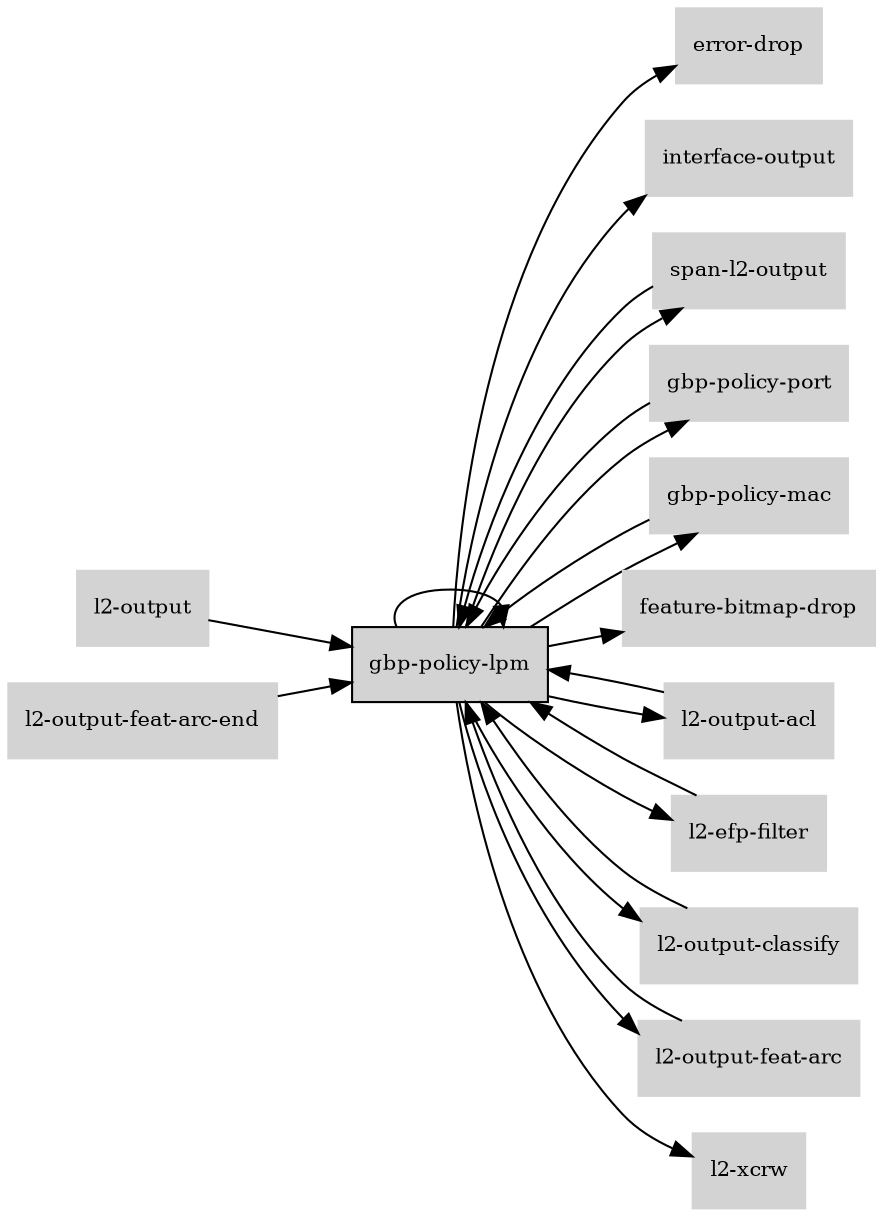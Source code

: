 digraph "gbp_policy_lpm_subgraph" {
  rankdir=LR;
  node [shape=box, style=filled, fontsize=10, color=lightgray, fontcolor=black, fillcolor=lightgray];
  "gbp-policy-lpm" [color=black, fontcolor=black, fillcolor=lightgray];
  edge [fontsize=8];
  "gbp-policy-lpm" -> "error-drop";
  "gbp-policy-lpm" -> "interface-output";
  "gbp-policy-lpm" -> "span-l2-output";
  "gbp-policy-lpm" -> "gbp-policy-lpm";
  "gbp-policy-lpm" -> "gbp-policy-port";
  "gbp-policy-lpm" -> "gbp-policy-mac";
  "gbp-policy-lpm" -> "feature-bitmap-drop";
  "gbp-policy-lpm" -> "l2-output-acl";
  "gbp-policy-lpm" -> "l2-efp-filter";
  "gbp-policy-lpm" -> "l2-output-classify";
  "gbp-policy-lpm" -> "l2-output-feat-arc";
  "gbp-policy-lpm" -> "l2-xcrw";
  "gbp-policy-mac" -> "gbp-policy-lpm";
  "gbp-policy-port" -> "gbp-policy-lpm";
  "l2-efp-filter" -> "gbp-policy-lpm";
  "l2-output-classify" -> "gbp-policy-lpm";
  "l2-output" -> "gbp-policy-lpm";
  "l2-output-acl" -> "gbp-policy-lpm";
  "l2-output-feat-arc" -> "gbp-policy-lpm";
  "l2-output-feat-arc-end" -> "gbp-policy-lpm";
  "span-l2-output" -> "gbp-policy-lpm";
}
